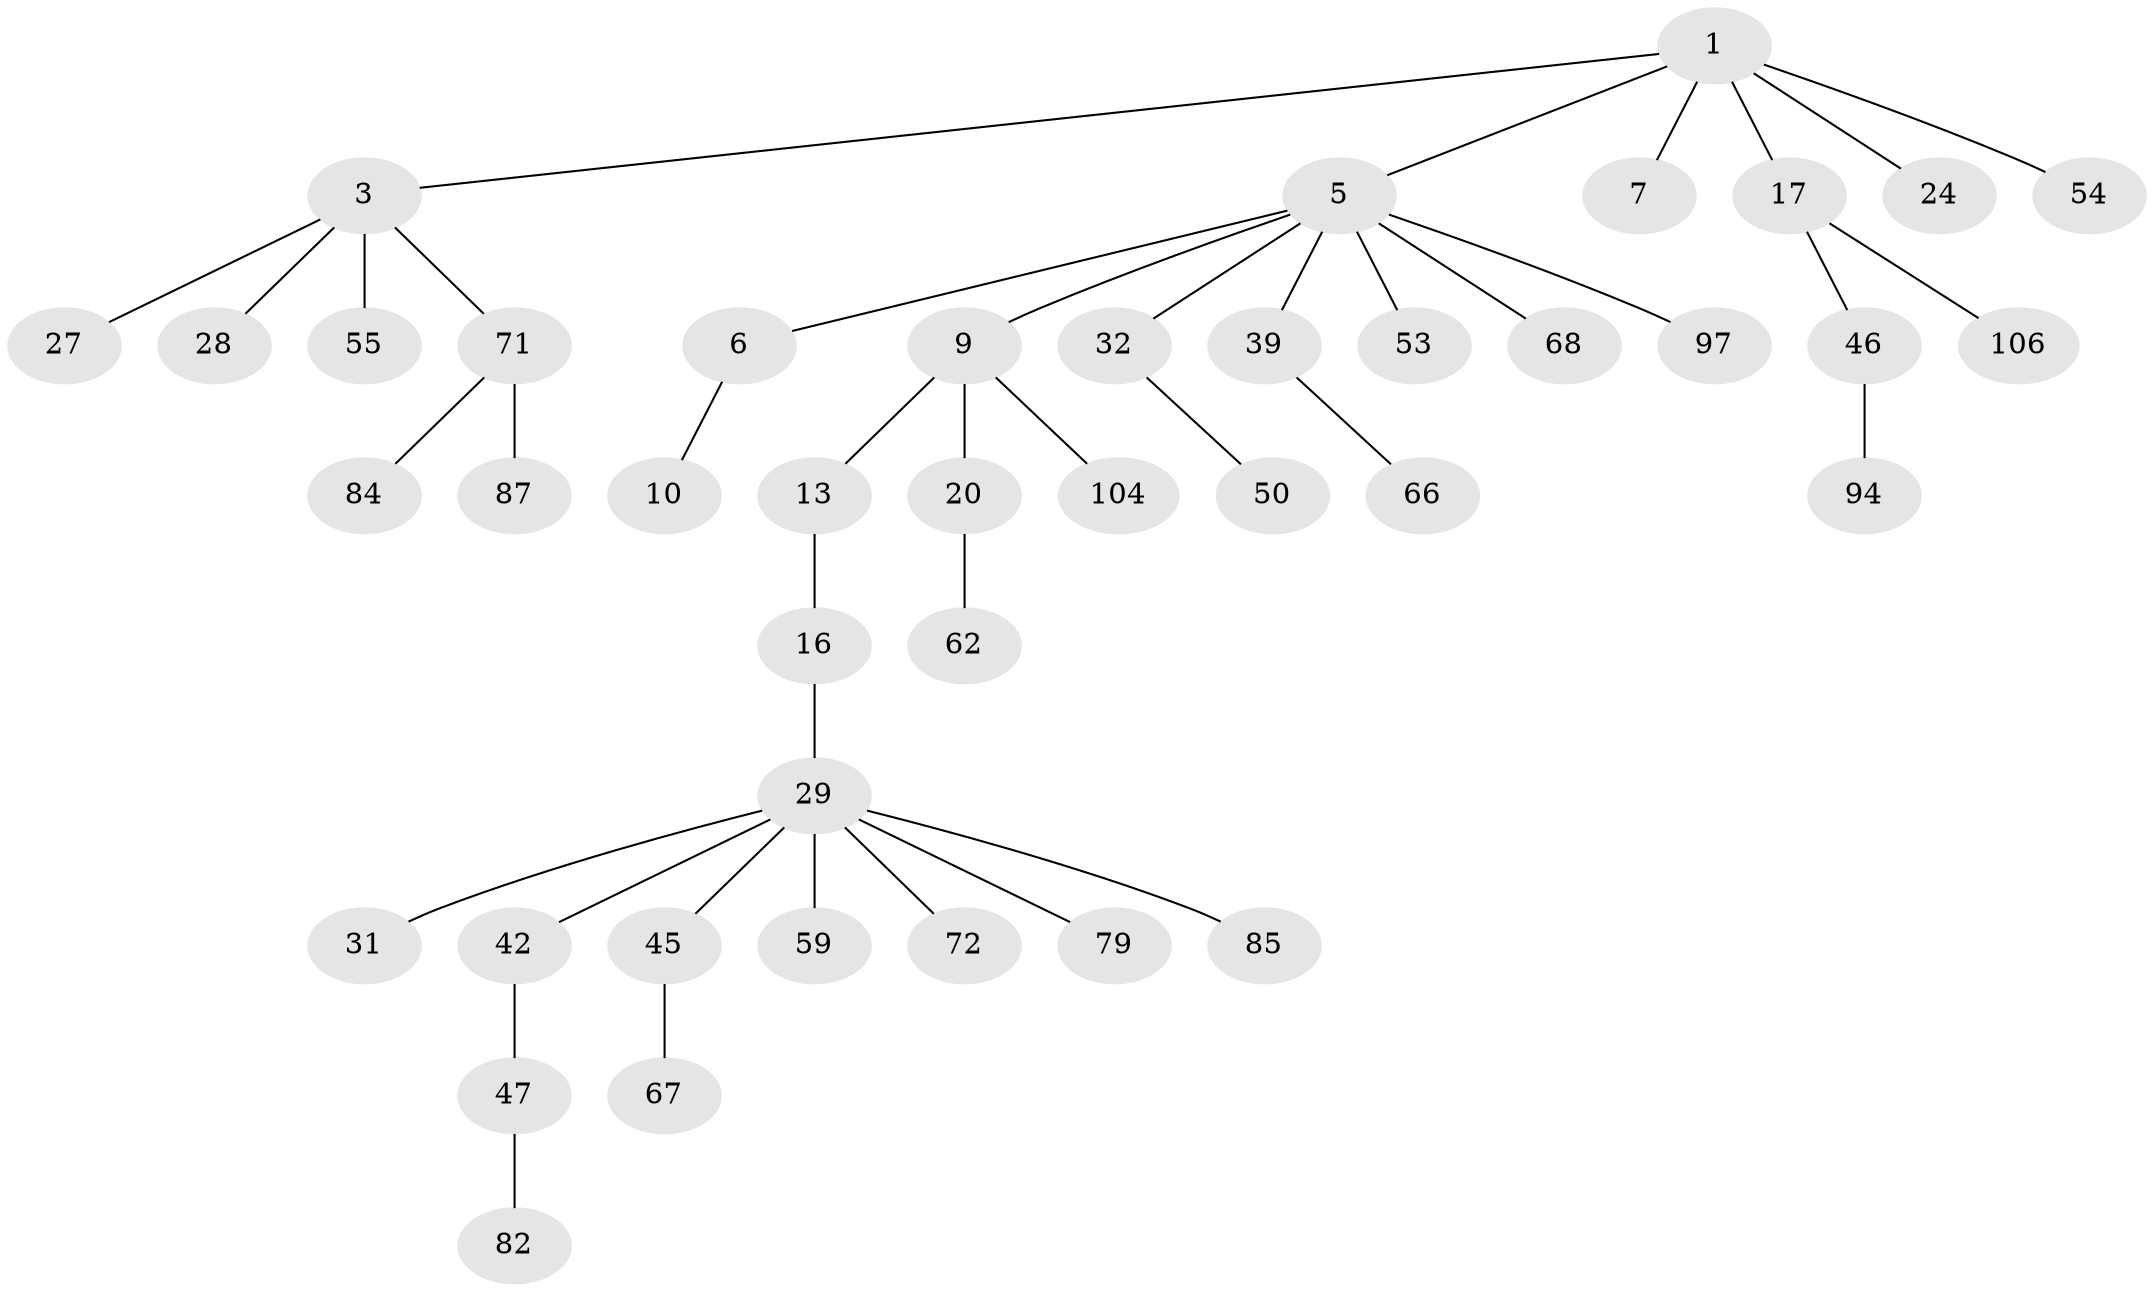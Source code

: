 // original degree distribution, {4: 0.028037383177570093, 2: 0.2897196261682243, 3: 0.17757009345794392, 5: 0.04672897196261682, 8: 0.009345794392523364, 1: 0.4485981308411215}
// Generated by graph-tools (version 1.1) at 2025/19/03/04/25 18:19:04]
// undirected, 42 vertices, 41 edges
graph export_dot {
graph [start="1"]
  node [color=gray90,style=filled];
  1 [super="+2+33+4"];
  3 [super="+18+8"];
  5 [super="+75+30+86+14+11"];
  6 [super="+12"];
  7;
  9;
  10 [super="+61"];
  13;
  16 [super="+98"];
  17 [super="+35+51"];
  20 [super="+22+58"];
  24 [super="+73"];
  27 [super="+93+105"];
  28 [super="+76"];
  29 [super="+36+34"];
  31 [super="+37"];
  32;
  39 [super="+48+65"];
  42 [super="+101+90"];
  45 [super="+103+49"];
  46;
  47 [super="+56"];
  50;
  53 [super="+102"];
  54 [super="+96+88"];
  55;
  59 [super="+60"];
  62;
  66;
  67;
  68;
  71;
  72;
  79;
  82;
  84 [super="+99"];
  85 [super="+95"];
  87 [super="+89"];
  94;
  97;
  104;
  106;
  1 -- 17;
  1 -- 3;
  1 -- 5;
  1 -- 54;
  1 -- 7;
  1 -- 24;
  3 -- 27;
  3 -- 28;
  3 -- 71;
  3 -- 55;
  5 -- 6;
  5 -- 9;
  5 -- 97;
  5 -- 53;
  5 -- 68;
  5 -- 39;
  5 -- 32;
  6 -- 10;
  9 -- 13;
  9 -- 20;
  9 -- 104;
  13 -- 16;
  16 -- 29;
  17 -- 106;
  17 -- 46;
  20 -- 62;
  29 -- 31;
  29 -- 45;
  29 -- 42;
  29 -- 85;
  29 -- 72;
  29 -- 59;
  29 -- 79;
  32 -- 50;
  39 -- 66;
  42 -- 47;
  45 -- 67;
  46 -- 94;
  47 -- 82;
  71 -- 84;
  71 -- 87;
}
